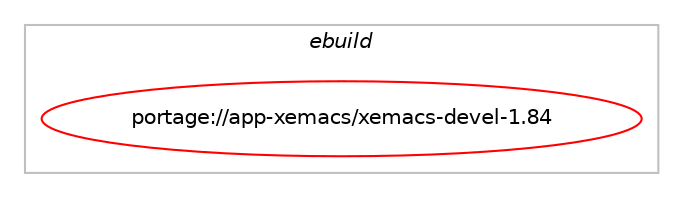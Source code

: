 digraph prolog {

# *************
# Graph options
# *************

newrank=true;
concentrate=true;
compound=true;
graph [rankdir=LR,fontname=Helvetica,fontsize=10,ranksep=1.5];#, ranksep=2.5, nodesep=0.2];
edge  [arrowhead=vee];
node  [fontname=Helvetica,fontsize=10];

# **********
# The ebuild
# **********

subgraph cluster_leftcol {
color=gray;
rank=same;
label=<<i>ebuild</i>>;
id [label="portage://app-xemacs/xemacs-devel-1.84", color=red, width=4, href="../app-xemacs/xemacs-devel-1.84.svg"];
}

# ****************
# The dependencies
# ****************

subgraph cluster_midcol {
color=gray;
label=<<i>dependencies</i>>;
subgraph cluster_compile {
fillcolor="#eeeeee";
style=filled;
label=<<i>compile</i>>;
}
subgraph cluster_compileandrun {
fillcolor="#eeeeee";
style=filled;
label=<<i>compile and run</i>>;
}
subgraph cluster_run {
fillcolor="#eeeeee";
style=filled;
label=<<i>run</i>>;
# *** BEGIN UNKNOWN DEPENDENCY TYPE (TODO) ***
# id -> package_dependency(portage://app-xemacs/xemacs-devel-1.84,run,no,app-editors,xemacs,none,[,,],[],[])
# *** END UNKNOWN DEPENDENCY TYPE (TODO) ***

# *** BEGIN UNKNOWN DEPENDENCY TYPE (TODO) ***
# id -> package_dependency(portage://app-xemacs/xemacs-devel-1.84,run,no,app-xemacs,apel,none,[,,],[],[])
# *** END UNKNOWN DEPENDENCY TYPE (TODO) ***

# *** BEGIN UNKNOWN DEPENDENCY TYPE (TODO) ***
# id -> package_dependency(portage://app-xemacs/xemacs-devel-1.84,run,no,app-xemacs,ecrypto,none,[,,],[],[])
# *** END UNKNOWN DEPENDENCY TYPE (TODO) ***

# *** BEGIN UNKNOWN DEPENDENCY TYPE (TODO) ***
# id -> package_dependency(portage://app-xemacs/xemacs-devel-1.84,run,no,app-xemacs,gnus,none,[,,],[],[])
# *** END UNKNOWN DEPENDENCY TYPE (TODO) ***

# *** BEGIN UNKNOWN DEPENDENCY TYPE (TODO) ***
# id -> package_dependency(portage://app-xemacs/xemacs-devel-1.84,run,no,app-xemacs,mail-lib,none,[,,],[],[])
# *** END UNKNOWN DEPENDENCY TYPE (TODO) ***

# *** BEGIN UNKNOWN DEPENDENCY TYPE (TODO) ***
# id -> package_dependency(portage://app-xemacs/xemacs-devel-1.84,run,no,app-xemacs,net-utils,none,[,,],[],[])
# *** END UNKNOWN DEPENDENCY TYPE (TODO) ***

# *** BEGIN UNKNOWN DEPENDENCY TYPE (TODO) ***
# id -> package_dependency(portage://app-xemacs/xemacs-devel-1.84,run,no,app-xemacs,rmail,none,[,,],[],[])
# *** END UNKNOWN DEPENDENCY TYPE (TODO) ***

# *** BEGIN UNKNOWN DEPENDENCY TYPE (TODO) ***
# id -> package_dependency(portage://app-xemacs/xemacs-devel-1.84,run,no,app-xemacs,sh-script,none,[,,],[],[])
# *** END UNKNOWN DEPENDENCY TYPE (TODO) ***

# *** BEGIN UNKNOWN DEPENDENCY TYPE (TODO) ***
# id -> package_dependency(portage://app-xemacs/xemacs-devel-1.84,run,no,app-xemacs,tm,none,[,,],[],[])
# *** END UNKNOWN DEPENDENCY TYPE (TODO) ***

# *** BEGIN UNKNOWN DEPENDENCY TYPE (TODO) ***
# id -> package_dependency(portage://app-xemacs/xemacs-devel-1.84,run,no,app-xemacs,xemacs-base,none,[,,],[],[])
# *** END UNKNOWN DEPENDENCY TYPE (TODO) ***

# *** BEGIN UNKNOWN DEPENDENCY TYPE (TODO) ***
# id -> package_dependency(portage://app-xemacs/xemacs-devel-1.84,run,no,app-xemacs,xemacs-eterm,none,[,,],[],[])
# *** END UNKNOWN DEPENDENCY TYPE (TODO) ***

# *** BEGIN UNKNOWN DEPENDENCY TYPE (TODO) ***
# id -> package_dependency(portage://app-xemacs/xemacs-devel-1.84,run,no,app-xemacs,xemacs-ispell,none,[,,],[],[])
# *** END UNKNOWN DEPENDENCY TYPE (TODO) ***

}
}

# **************
# The candidates
# **************

subgraph cluster_choices {
rank=same;
color=gray;
label=<<i>candidates</i>>;

}

}
